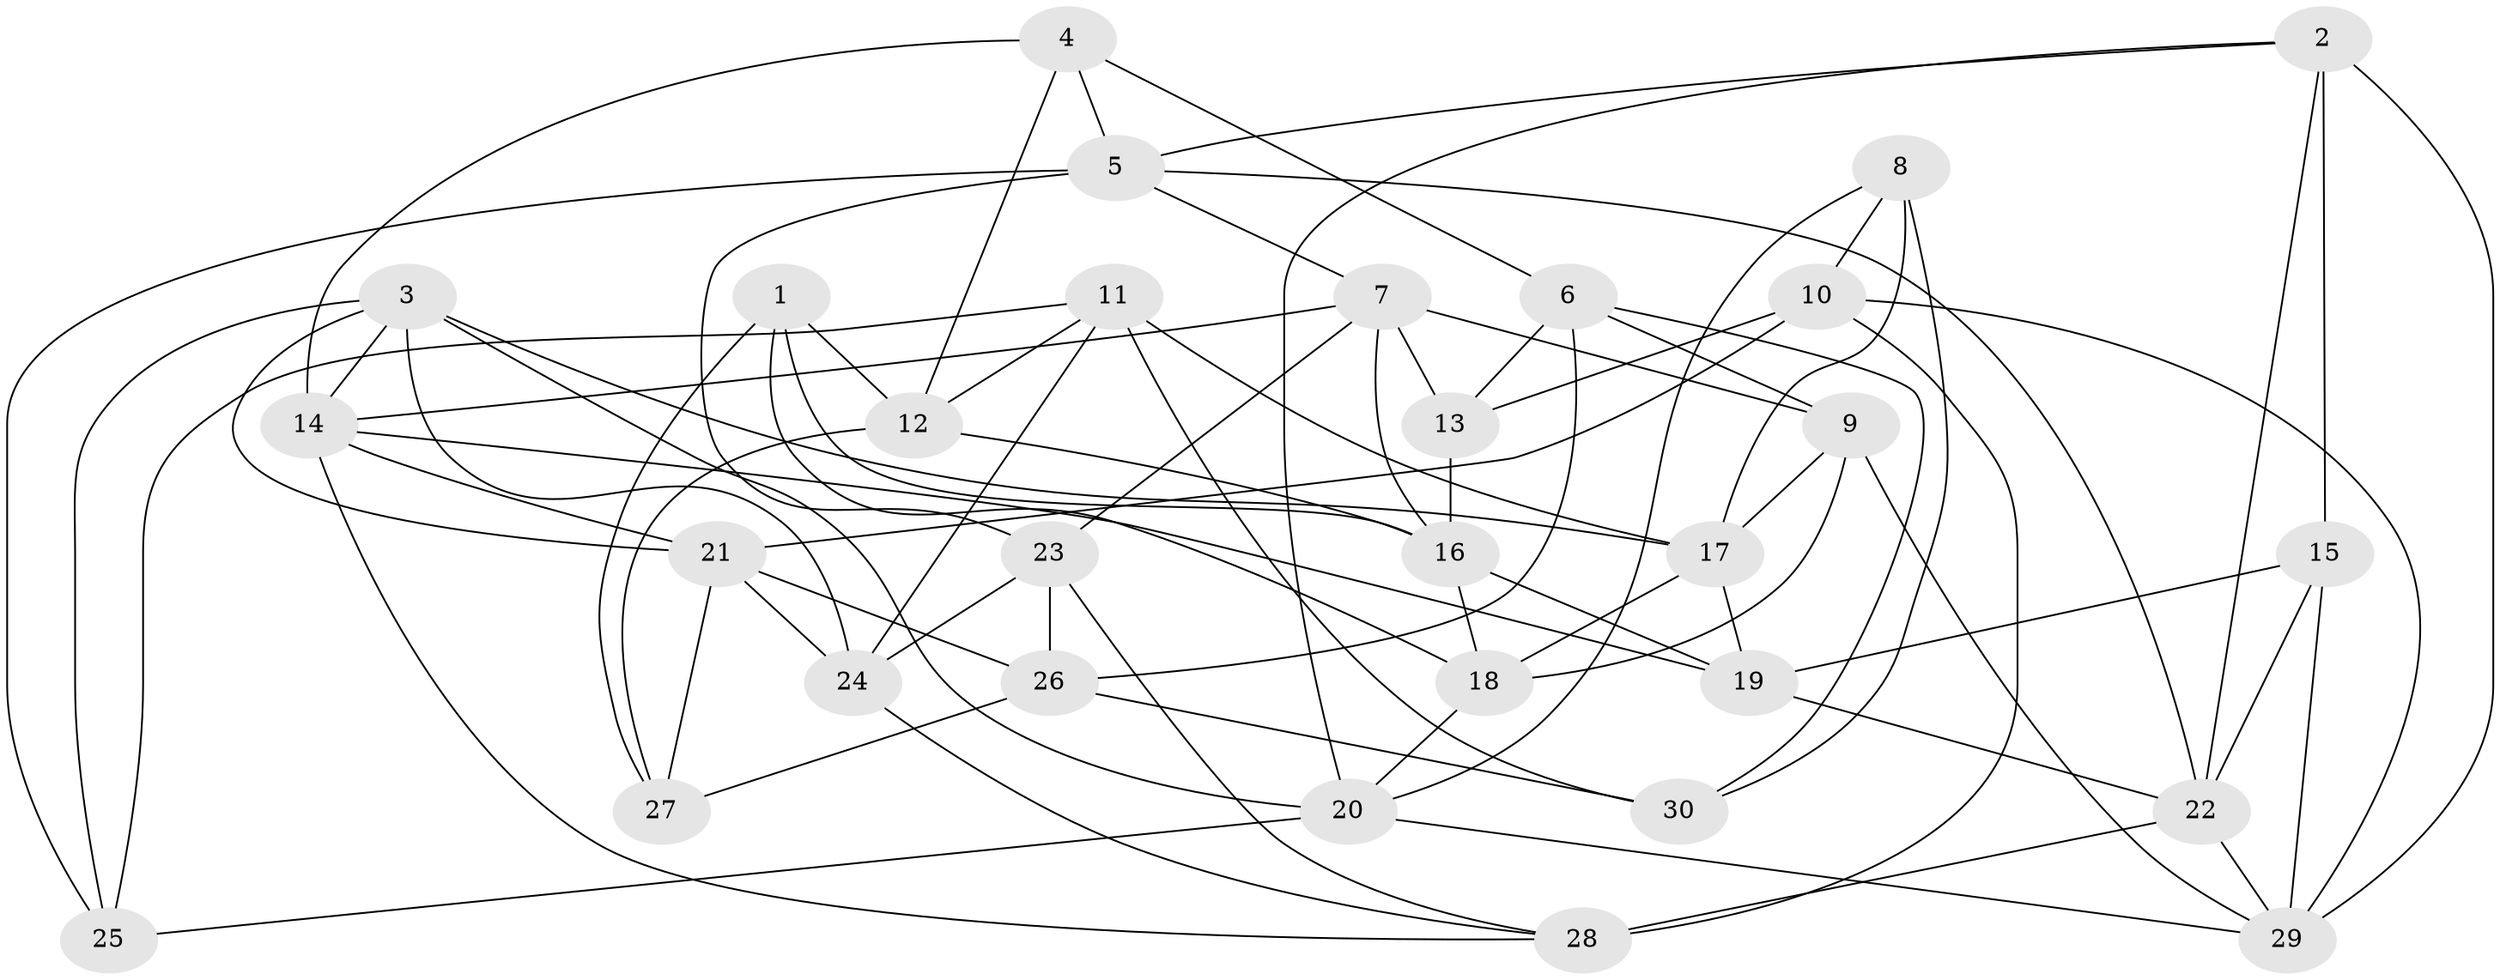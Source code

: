 // original degree distribution, {4: 1.0}
// Generated by graph-tools (version 1.1) at 2025/03/03/09/25 03:03:02]
// undirected, 30 vertices, 76 edges
graph export_dot {
graph [start="1"]
  node [color=gray90,style=filled];
  1;
  2;
  3;
  4;
  5;
  6;
  7;
  8;
  9;
  10;
  11;
  12;
  13;
  14;
  15;
  16;
  17;
  18;
  19;
  20;
  21;
  22;
  23;
  24;
  25;
  26;
  27;
  28;
  29;
  30;
  1 -- 12 [weight=1.0];
  1 -- 16 [weight=1.0];
  1 -- 18 [weight=1.0];
  1 -- 27 [weight=1.0];
  2 -- 5 [weight=1.0];
  2 -- 15 [weight=2.0];
  2 -- 20 [weight=1.0];
  2 -- 22 [weight=1.0];
  2 -- 29 [weight=1.0];
  3 -- 14 [weight=1.0];
  3 -- 17 [weight=1.0];
  3 -- 20 [weight=1.0];
  3 -- 21 [weight=1.0];
  3 -- 24 [weight=1.0];
  3 -- 25 [weight=1.0];
  4 -- 5 [weight=1.0];
  4 -- 6 [weight=1.0];
  4 -- 12 [weight=1.0];
  4 -- 14 [weight=1.0];
  5 -- 7 [weight=1.0];
  5 -- 22 [weight=1.0];
  5 -- 23 [weight=1.0];
  5 -- 25 [weight=1.0];
  6 -- 9 [weight=1.0];
  6 -- 13 [weight=1.0];
  6 -- 26 [weight=1.0];
  6 -- 30 [weight=2.0];
  7 -- 9 [weight=1.0];
  7 -- 13 [weight=1.0];
  7 -- 14 [weight=1.0];
  7 -- 16 [weight=1.0];
  7 -- 23 [weight=1.0];
  8 -- 10 [weight=1.0];
  8 -- 17 [weight=1.0];
  8 -- 20 [weight=1.0];
  8 -- 30 [weight=1.0];
  9 -- 17 [weight=1.0];
  9 -- 18 [weight=2.0];
  9 -- 29 [weight=1.0];
  10 -- 13 [weight=1.0];
  10 -- 21 [weight=1.0];
  10 -- 28 [weight=2.0];
  10 -- 29 [weight=1.0];
  11 -- 12 [weight=1.0];
  11 -- 17 [weight=1.0];
  11 -- 24 [weight=1.0];
  11 -- 25 [weight=1.0];
  11 -- 30 [weight=2.0];
  12 -- 16 [weight=1.0];
  12 -- 27 [weight=2.0];
  13 -- 16 [weight=1.0];
  14 -- 19 [weight=1.0];
  14 -- 21 [weight=1.0];
  14 -- 28 [weight=1.0];
  15 -- 19 [weight=2.0];
  15 -- 22 [weight=1.0];
  15 -- 29 [weight=1.0];
  16 -- 18 [weight=1.0];
  16 -- 19 [weight=1.0];
  17 -- 18 [weight=1.0];
  17 -- 19 [weight=1.0];
  18 -- 20 [weight=1.0];
  19 -- 22 [weight=1.0];
  20 -- 25 [weight=1.0];
  20 -- 29 [weight=1.0];
  21 -- 24 [weight=1.0];
  21 -- 26 [weight=1.0];
  21 -- 27 [weight=1.0];
  22 -- 28 [weight=1.0];
  22 -- 29 [weight=1.0];
  23 -- 24 [weight=2.0];
  23 -- 26 [weight=1.0];
  23 -- 28 [weight=1.0];
  24 -- 28 [weight=1.0];
  26 -- 27 [weight=2.0];
  26 -- 30 [weight=1.0];
}
